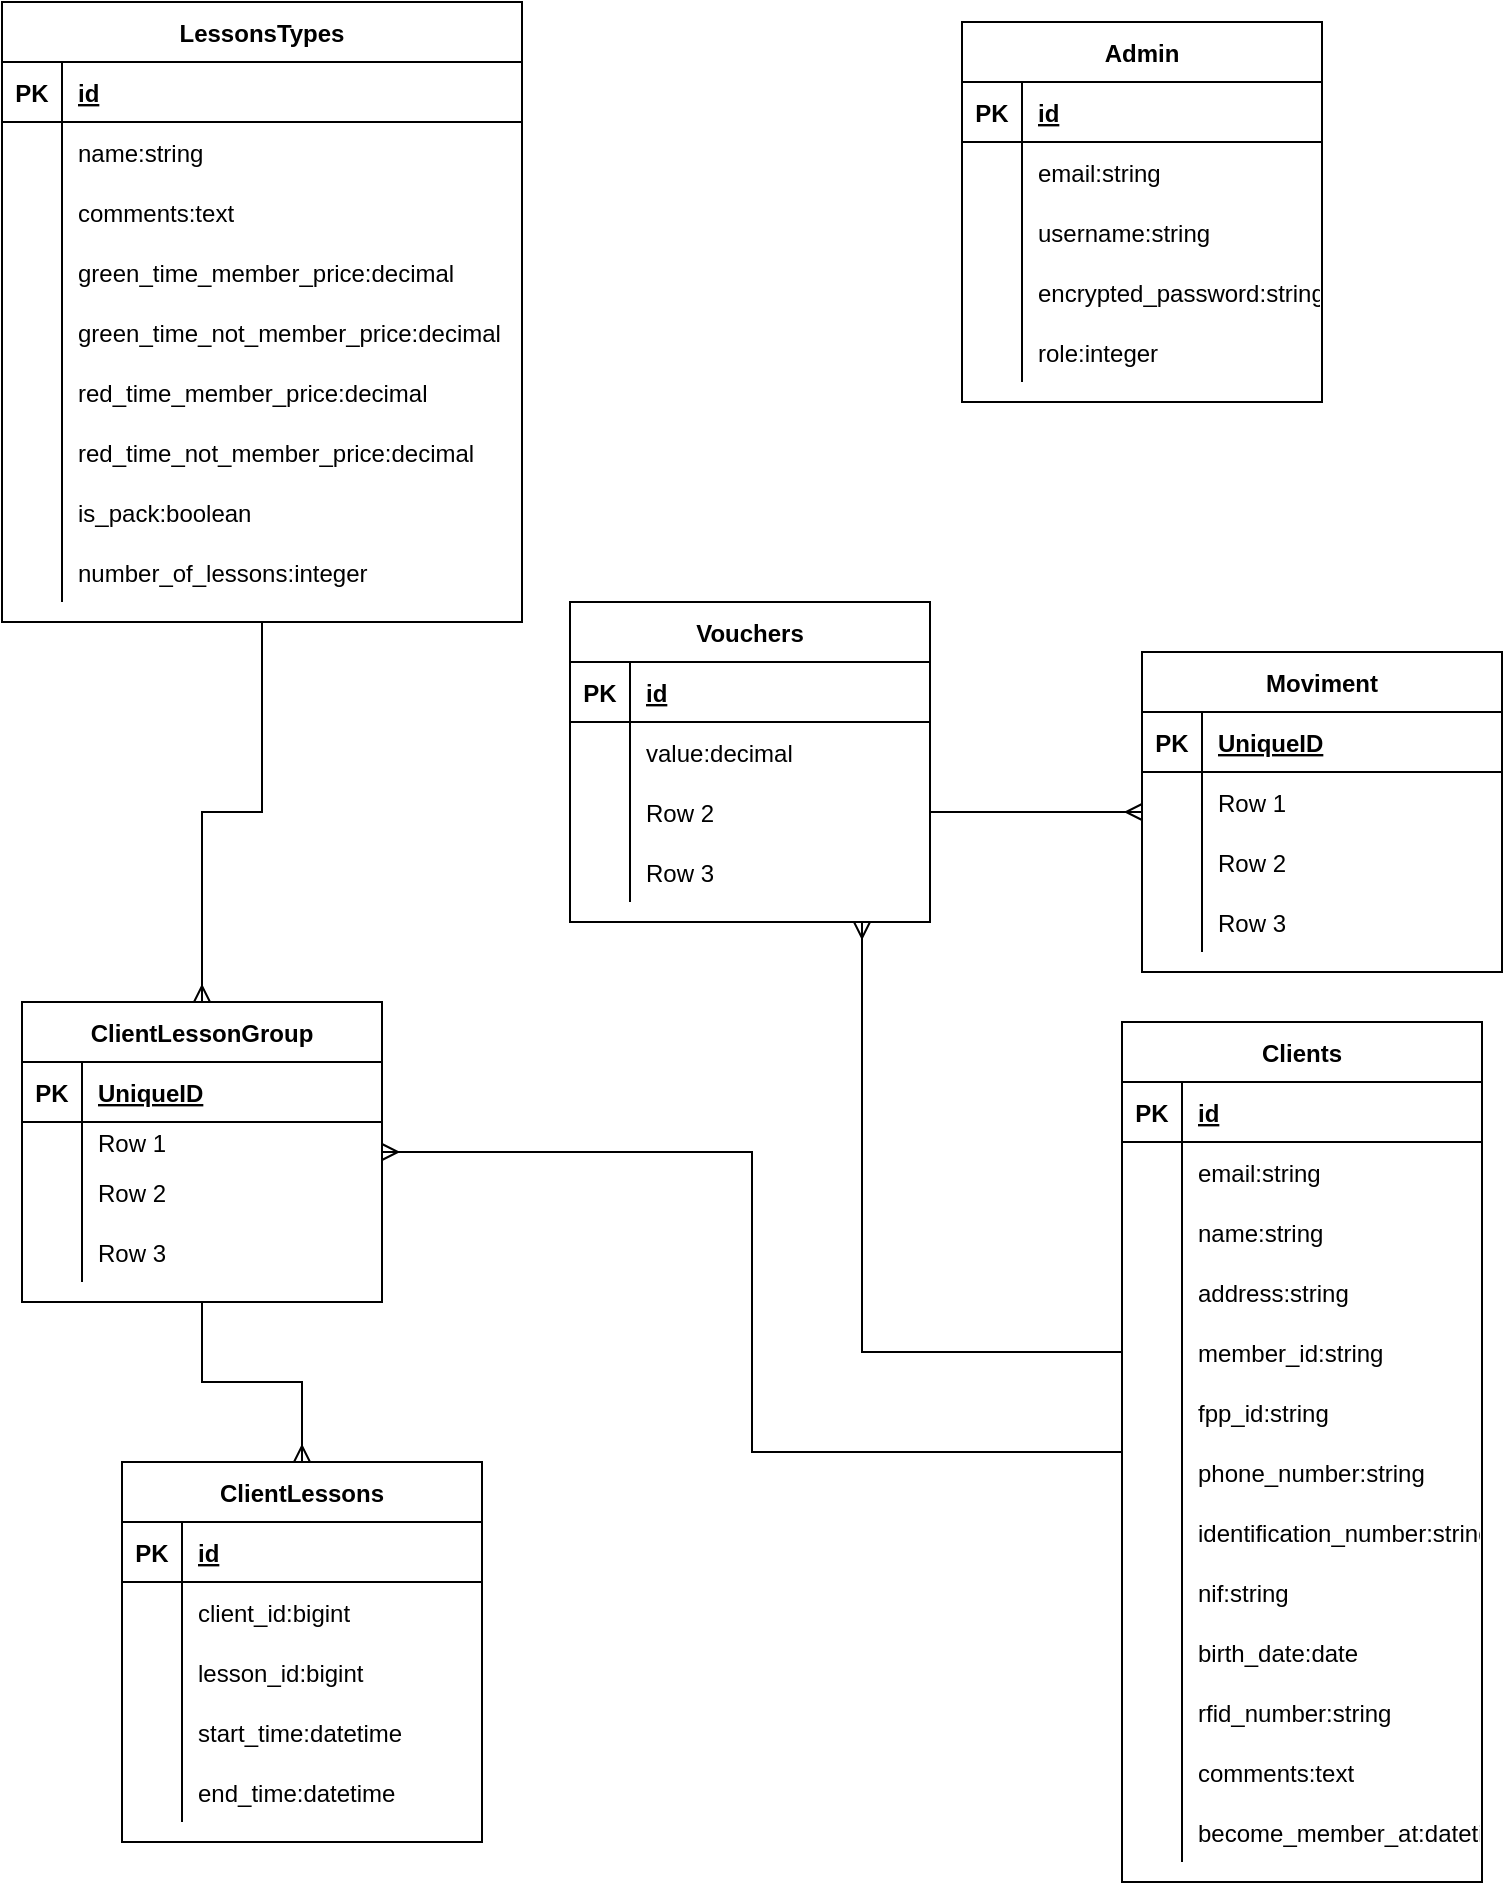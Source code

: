 <mxfile version="15.8.6" type="github">
  <diagram id="tMVE1pH_BYPoyIGhSvII" name="Page-1">
    <mxGraphModel dx="1422" dy="773" grid="1" gridSize="10" guides="1" tooltips="1" connect="1" arrows="1" fold="1" page="1" pageScale="1" pageWidth="827" pageHeight="1169" math="0" shadow="0">
      <root>
        <mxCell id="0" />
        <mxCell id="1" parent="0" />
        <mxCell id="yP_zJwfMRsV2h5T29e8o-1" value="Clients" style="shape=table;startSize=30;container=1;collapsible=1;childLayout=tableLayout;fixedRows=1;rowLines=0;fontStyle=1;align=center;resizeLast=1;" parent="1" vertex="1">
          <mxGeometry x="600" y="550" width="180" height="430" as="geometry" />
        </mxCell>
        <mxCell id="yP_zJwfMRsV2h5T29e8o-2" value="" style="shape=partialRectangle;collapsible=0;dropTarget=0;pointerEvents=0;fillColor=none;top=0;left=0;bottom=1;right=0;points=[[0,0.5],[1,0.5]];portConstraint=eastwest;" parent="yP_zJwfMRsV2h5T29e8o-1" vertex="1">
          <mxGeometry y="30" width="180" height="30" as="geometry" />
        </mxCell>
        <mxCell id="yP_zJwfMRsV2h5T29e8o-3" value="PK" style="shape=partialRectangle;connectable=0;fillColor=none;top=0;left=0;bottom=0;right=0;fontStyle=1;overflow=hidden;" parent="yP_zJwfMRsV2h5T29e8o-2" vertex="1">
          <mxGeometry width="30" height="30" as="geometry">
            <mxRectangle width="30" height="30" as="alternateBounds" />
          </mxGeometry>
        </mxCell>
        <mxCell id="yP_zJwfMRsV2h5T29e8o-4" value="id" style="shape=partialRectangle;connectable=0;fillColor=none;top=0;left=0;bottom=0;right=0;align=left;spacingLeft=6;fontStyle=5;overflow=hidden;" parent="yP_zJwfMRsV2h5T29e8o-2" vertex="1">
          <mxGeometry x="30" width="150" height="30" as="geometry">
            <mxRectangle width="150" height="30" as="alternateBounds" />
          </mxGeometry>
        </mxCell>
        <mxCell id="yP_zJwfMRsV2h5T29e8o-5" value="" style="shape=partialRectangle;collapsible=0;dropTarget=0;pointerEvents=0;fillColor=none;top=0;left=0;bottom=0;right=0;points=[[0,0.5],[1,0.5]];portConstraint=eastwest;" parent="yP_zJwfMRsV2h5T29e8o-1" vertex="1">
          <mxGeometry y="60" width="180" height="30" as="geometry" />
        </mxCell>
        <mxCell id="yP_zJwfMRsV2h5T29e8o-6" value="" style="shape=partialRectangle;connectable=0;fillColor=none;top=0;left=0;bottom=0;right=0;editable=1;overflow=hidden;" parent="yP_zJwfMRsV2h5T29e8o-5" vertex="1">
          <mxGeometry width="30" height="30" as="geometry">
            <mxRectangle width="30" height="30" as="alternateBounds" />
          </mxGeometry>
        </mxCell>
        <mxCell id="yP_zJwfMRsV2h5T29e8o-7" value="email:string" style="shape=partialRectangle;connectable=0;fillColor=none;top=0;left=0;bottom=0;right=0;align=left;spacingLeft=6;overflow=hidden;" parent="yP_zJwfMRsV2h5T29e8o-5" vertex="1">
          <mxGeometry x="30" width="150" height="30" as="geometry">
            <mxRectangle width="150" height="30" as="alternateBounds" />
          </mxGeometry>
        </mxCell>
        <mxCell id="yP_zJwfMRsV2h5T29e8o-8" value="" style="shape=partialRectangle;collapsible=0;dropTarget=0;pointerEvents=0;fillColor=none;top=0;left=0;bottom=0;right=0;points=[[0,0.5],[1,0.5]];portConstraint=eastwest;" parent="yP_zJwfMRsV2h5T29e8o-1" vertex="1">
          <mxGeometry y="90" width="180" height="30" as="geometry" />
        </mxCell>
        <mxCell id="yP_zJwfMRsV2h5T29e8o-9" value="" style="shape=partialRectangle;connectable=0;fillColor=none;top=0;left=0;bottom=0;right=0;editable=1;overflow=hidden;" parent="yP_zJwfMRsV2h5T29e8o-8" vertex="1">
          <mxGeometry width="30" height="30" as="geometry">
            <mxRectangle width="30" height="30" as="alternateBounds" />
          </mxGeometry>
        </mxCell>
        <mxCell id="yP_zJwfMRsV2h5T29e8o-10" value="name:string" style="shape=partialRectangle;connectable=0;fillColor=none;top=0;left=0;bottom=0;right=0;align=left;spacingLeft=6;overflow=hidden;" parent="yP_zJwfMRsV2h5T29e8o-8" vertex="1">
          <mxGeometry x="30" width="150" height="30" as="geometry">
            <mxRectangle width="150" height="30" as="alternateBounds" />
          </mxGeometry>
        </mxCell>
        <mxCell id="yP_zJwfMRsV2h5T29e8o-11" value="" style="shape=partialRectangle;collapsible=0;dropTarget=0;pointerEvents=0;fillColor=none;top=0;left=0;bottom=0;right=0;points=[[0,0.5],[1,0.5]];portConstraint=eastwest;" parent="yP_zJwfMRsV2h5T29e8o-1" vertex="1">
          <mxGeometry y="120" width="180" height="30" as="geometry" />
        </mxCell>
        <mxCell id="yP_zJwfMRsV2h5T29e8o-12" value="" style="shape=partialRectangle;connectable=0;fillColor=none;top=0;left=0;bottom=0;right=0;editable=1;overflow=hidden;" parent="yP_zJwfMRsV2h5T29e8o-11" vertex="1">
          <mxGeometry width="30" height="30" as="geometry">
            <mxRectangle width="30" height="30" as="alternateBounds" />
          </mxGeometry>
        </mxCell>
        <mxCell id="yP_zJwfMRsV2h5T29e8o-13" value="address:string" style="shape=partialRectangle;connectable=0;fillColor=none;top=0;left=0;bottom=0;right=0;align=left;spacingLeft=6;overflow=hidden;" parent="yP_zJwfMRsV2h5T29e8o-11" vertex="1">
          <mxGeometry x="30" width="150" height="30" as="geometry">
            <mxRectangle width="150" height="30" as="alternateBounds" />
          </mxGeometry>
        </mxCell>
        <mxCell id="yP_zJwfMRsV2h5T29e8o-14" style="shape=partialRectangle;collapsible=0;dropTarget=0;pointerEvents=0;fillColor=none;top=0;left=0;bottom=0;right=0;points=[[0,0.5],[1,0.5]];portConstraint=eastwest;" parent="yP_zJwfMRsV2h5T29e8o-1" vertex="1">
          <mxGeometry y="150" width="180" height="30" as="geometry" />
        </mxCell>
        <mxCell id="yP_zJwfMRsV2h5T29e8o-15" style="shape=partialRectangle;connectable=0;fillColor=none;top=0;left=0;bottom=0;right=0;editable=1;overflow=hidden;" parent="yP_zJwfMRsV2h5T29e8o-14" vertex="1">
          <mxGeometry width="30" height="30" as="geometry">
            <mxRectangle width="30" height="30" as="alternateBounds" />
          </mxGeometry>
        </mxCell>
        <mxCell id="yP_zJwfMRsV2h5T29e8o-16" value="member_id:string" style="shape=partialRectangle;connectable=0;fillColor=none;top=0;left=0;bottom=0;right=0;align=left;spacingLeft=6;overflow=hidden;" parent="yP_zJwfMRsV2h5T29e8o-14" vertex="1">
          <mxGeometry x="30" width="150" height="30" as="geometry">
            <mxRectangle width="150" height="30" as="alternateBounds" />
          </mxGeometry>
        </mxCell>
        <mxCell id="yP_zJwfMRsV2h5T29e8o-17" style="shape=partialRectangle;collapsible=0;dropTarget=0;pointerEvents=0;fillColor=none;top=0;left=0;bottom=0;right=0;points=[[0,0.5],[1,0.5]];portConstraint=eastwest;" parent="yP_zJwfMRsV2h5T29e8o-1" vertex="1">
          <mxGeometry y="180" width="180" height="30" as="geometry" />
        </mxCell>
        <mxCell id="yP_zJwfMRsV2h5T29e8o-18" style="shape=partialRectangle;connectable=0;fillColor=none;top=0;left=0;bottom=0;right=0;editable=1;overflow=hidden;" parent="yP_zJwfMRsV2h5T29e8o-17" vertex="1">
          <mxGeometry width="30" height="30" as="geometry">
            <mxRectangle width="30" height="30" as="alternateBounds" />
          </mxGeometry>
        </mxCell>
        <mxCell id="yP_zJwfMRsV2h5T29e8o-19" value="fpp_id:string" style="shape=partialRectangle;connectable=0;fillColor=none;top=0;left=0;bottom=0;right=0;align=left;spacingLeft=6;overflow=hidden;" parent="yP_zJwfMRsV2h5T29e8o-17" vertex="1">
          <mxGeometry x="30" width="150" height="30" as="geometry">
            <mxRectangle width="150" height="30" as="alternateBounds" />
          </mxGeometry>
        </mxCell>
        <mxCell id="yP_zJwfMRsV2h5T29e8o-20" style="shape=partialRectangle;collapsible=0;dropTarget=0;pointerEvents=0;fillColor=none;top=0;left=0;bottom=0;right=0;points=[[0,0.5],[1,0.5]];portConstraint=eastwest;" parent="yP_zJwfMRsV2h5T29e8o-1" vertex="1">
          <mxGeometry y="210" width="180" height="30" as="geometry" />
        </mxCell>
        <mxCell id="yP_zJwfMRsV2h5T29e8o-21" style="shape=partialRectangle;connectable=0;fillColor=none;top=0;left=0;bottom=0;right=0;editable=1;overflow=hidden;" parent="yP_zJwfMRsV2h5T29e8o-20" vertex="1">
          <mxGeometry width="30" height="30" as="geometry">
            <mxRectangle width="30" height="30" as="alternateBounds" />
          </mxGeometry>
        </mxCell>
        <mxCell id="yP_zJwfMRsV2h5T29e8o-22" value="phone_number:string" style="shape=partialRectangle;connectable=0;fillColor=none;top=0;left=0;bottom=0;right=0;align=left;spacingLeft=6;overflow=hidden;" parent="yP_zJwfMRsV2h5T29e8o-20" vertex="1">
          <mxGeometry x="30" width="150" height="30" as="geometry">
            <mxRectangle width="150" height="30" as="alternateBounds" />
          </mxGeometry>
        </mxCell>
        <mxCell id="yP_zJwfMRsV2h5T29e8o-23" style="shape=partialRectangle;collapsible=0;dropTarget=0;pointerEvents=0;fillColor=none;top=0;left=0;bottom=0;right=0;points=[[0,0.5],[1,0.5]];portConstraint=eastwest;" parent="yP_zJwfMRsV2h5T29e8o-1" vertex="1">
          <mxGeometry y="240" width="180" height="30" as="geometry" />
        </mxCell>
        <mxCell id="yP_zJwfMRsV2h5T29e8o-24" style="shape=partialRectangle;connectable=0;fillColor=none;top=0;left=0;bottom=0;right=0;editable=1;overflow=hidden;" parent="yP_zJwfMRsV2h5T29e8o-23" vertex="1">
          <mxGeometry width="30" height="30" as="geometry">
            <mxRectangle width="30" height="30" as="alternateBounds" />
          </mxGeometry>
        </mxCell>
        <mxCell id="yP_zJwfMRsV2h5T29e8o-25" value="identification_number:string" style="shape=partialRectangle;connectable=0;fillColor=none;top=0;left=0;bottom=0;right=0;align=left;spacingLeft=6;overflow=hidden;" parent="yP_zJwfMRsV2h5T29e8o-23" vertex="1">
          <mxGeometry x="30" width="150" height="30" as="geometry">
            <mxRectangle width="150" height="30" as="alternateBounds" />
          </mxGeometry>
        </mxCell>
        <mxCell id="yP_zJwfMRsV2h5T29e8o-26" style="shape=partialRectangle;collapsible=0;dropTarget=0;pointerEvents=0;fillColor=none;top=0;left=0;bottom=0;right=0;points=[[0,0.5],[1,0.5]];portConstraint=eastwest;" parent="yP_zJwfMRsV2h5T29e8o-1" vertex="1">
          <mxGeometry y="270" width="180" height="30" as="geometry" />
        </mxCell>
        <mxCell id="yP_zJwfMRsV2h5T29e8o-27" style="shape=partialRectangle;connectable=0;fillColor=none;top=0;left=0;bottom=0;right=0;editable=1;overflow=hidden;" parent="yP_zJwfMRsV2h5T29e8o-26" vertex="1">
          <mxGeometry width="30" height="30" as="geometry">
            <mxRectangle width="30" height="30" as="alternateBounds" />
          </mxGeometry>
        </mxCell>
        <mxCell id="yP_zJwfMRsV2h5T29e8o-28" value="nif:string" style="shape=partialRectangle;connectable=0;fillColor=none;top=0;left=0;bottom=0;right=0;align=left;spacingLeft=6;overflow=hidden;" parent="yP_zJwfMRsV2h5T29e8o-26" vertex="1">
          <mxGeometry x="30" width="150" height="30" as="geometry">
            <mxRectangle width="150" height="30" as="alternateBounds" />
          </mxGeometry>
        </mxCell>
        <mxCell id="yP_zJwfMRsV2h5T29e8o-29" style="shape=partialRectangle;collapsible=0;dropTarget=0;pointerEvents=0;fillColor=none;top=0;left=0;bottom=0;right=0;points=[[0,0.5],[1,0.5]];portConstraint=eastwest;" parent="yP_zJwfMRsV2h5T29e8o-1" vertex="1">
          <mxGeometry y="300" width="180" height="30" as="geometry" />
        </mxCell>
        <mxCell id="yP_zJwfMRsV2h5T29e8o-30" style="shape=partialRectangle;connectable=0;fillColor=none;top=0;left=0;bottom=0;right=0;editable=1;overflow=hidden;" parent="yP_zJwfMRsV2h5T29e8o-29" vertex="1">
          <mxGeometry width="30" height="30" as="geometry">
            <mxRectangle width="30" height="30" as="alternateBounds" />
          </mxGeometry>
        </mxCell>
        <mxCell id="yP_zJwfMRsV2h5T29e8o-31" value="birth_date:date" style="shape=partialRectangle;connectable=0;fillColor=none;top=0;left=0;bottom=0;right=0;align=left;spacingLeft=6;overflow=hidden;" parent="yP_zJwfMRsV2h5T29e8o-29" vertex="1">
          <mxGeometry x="30" width="150" height="30" as="geometry">
            <mxRectangle width="150" height="30" as="alternateBounds" />
          </mxGeometry>
        </mxCell>
        <mxCell id="yP_zJwfMRsV2h5T29e8o-32" style="shape=partialRectangle;collapsible=0;dropTarget=0;pointerEvents=0;fillColor=none;top=0;left=0;bottom=0;right=0;points=[[0,0.5],[1,0.5]];portConstraint=eastwest;" parent="yP_zJwfMRsV2h5T29e8o-1" vertex="1">
          <mxGeometry y="330" width="180" height="30" as="geometry" />
        </mxCell>
        <mxCell id="yP_zJwfMRsV2h5T29e8o-33" style="shape=partialRectangle;connectable=0;fillColor=none;top=0;left=0;bottom=0;right=0;editable=1;overflow=hidden;" parent="yP_zJwfMRsV2h5T29e8o-32" vertex="1">
          <mxGeometry width="30" height="30" as="geometry">
            <mxRectangle width="30" height="30" as="alternateBounds" />
          </mxGeometry>
        </mxCell>
        <mxCell id="yP_zJwfMRsV2h5T29e8o-34" value="rfid_number:string" style="shape=partialRectangle;connectable=0;fillColor=none;top=0;left=0;bottom=0;right=0;align=left;spacingLeft=6;overflow=hidden;" parent="yP_zJwfMRsV2h5T29e8o-32" vertex="1">
          <mxGeometry x="30" width="150" height="30" as="geometry">
            <mxRectangle width="150" height="30" as="alternateBounds" />
          </mxGeometry>
        </mxCell>
        <mxCell id="yP_zJwfMRsV2h5T29e8o-35" style="shape=partialRectangle;collapsible=0;dropTarget=0;pointerEvents=0;fillColor=none;top=0;left=0;bottom=0;right=0;points=[[0,0.5],[1,0.5]];portConstraint=eastwest;" parent="yP_zJwfMRsV2h5T29e8o-1" vertex="1">
          <mxGeometry y="360" width="180" height="30" as="geometry" />
        </mxCell>
        <mxCell id="yP_zJwfMRsV2h5T29e8o-36" style="shape=partialRectangle;connectable=0;fillColor=none;top=0;left=0;bottom=0;right=0;editable=1;overflow=hidden;" parent="yP_zJwfMRsV2h5T29e8o-35" vertex="1">
          <mxGeometry width="30" height="30" as="geometry">
            <mxRectangle width="30" height="30" as="alternateBounds" />
          </mxGeometry>
        </mxCell>
        <mxCell id="yP_zJwfMRsV2h5T29e8o-37" value="comments:text" style="shape=partialRectangle;connectable=0;fillColor=none;top=0;left=0;bottom=0;right=0;align=left;spacingLeft=6;overflow=hidden;" parent="yP_zJwfMRsV2h5T29e8o-35" vertex="1">
          <mxGeometry x="30" width="150" height="30" as="geometry">
            <mxRectangle width="150" height="30" as="alternateBounds" />
          </mxGeometry>
        </mxCell>
        <mxCell id="yP_zJwfMRsV2h5T29e8o-38" style="shape=partialRectangle;collapsible=0;dropTarget=0;pointerEvents=0;fillColor=none;top=0;left=0;bottom=0;right=0;points=[[0,0.5],[1,0.5]];portConstraint=eastwest;" parent="yP_zJwfMRsV2h5T29e8o-1" vertex="1">
          <mxGeometry y="390" width="180" height="30" as="geometry" />
        </mxCell>
        <mxCell id="yP_zJwfMRsV2h5T29e8o-39" style="shape=partialRectangle;connectable=0;fillColor=none;top=0;left=0;bottom=0;right=0;editable=1;overflow=hidden;" parent="yP_zJwfMRsV2h5T29e8o-38" vertex="1">
          <mxGeometry width="30" height="30" as="geometry">
            <mxRectangle width="30" height="30" as="alternateBounds" />
          </mxGeometry>
        </mxCell>
        <mxCell id="yP_zJwfMRsV2h5T29e8o-40" value="become_member_at:datetime" style="shape=partialRectangle;connectable=0;fillColor=none;top=0;left=0;bottom=0;right=0;align=left;spacingLeft=6;overflow=hidden;" parent="yP_zJwfMRsV2h5T29e8o-38" vertex="1">
          <mxGeometry x="30" width="150" height="30" as="geometry">
            <mxRectangle width="150" height="30" as="alternateBounds" />
          </mxGeometry>
        </mxCell>
        <mxCell id="yP_zJwfMRsV2h5T29e8o-41" value="Admin" style="shape=table;startSize=30;container=1;collapsible=1;childLayout=tableLayout;fixedRows=1;rowLines=0;fontStyle=1;align=center;resizeLast=1;" parent="1" vertex="1">
          <mxGeometry x="520" y="50" width="180" height="190" as="geometry" />
        </mxCell>
        <mxCell id="yP_zJwfMRsV2h5T29e8o-42" value="" style="shape=partialRectangle;collapsible=0;dropTarget=0;pointerEvents=0;fillColor=none;top=0;left=0;bottom=1;right=0;points=[[0,0.5],[1,0.5]];portConstraint=eastwest;" parent="yP_zJwfMRsV2h5T29e8o-41" vertex="1">
          <mxGeometry y="30" width="180" height="30" as="geometry" />
        </mxCell>
        <mxCell id="yP_zJwfMRsV2h5T29e8o-43" value="PK" style="shape=partialRectangle;connectable=0;fillColor=none;top=0;left=0;bottom=0;right=0;fontStyle=1;overflow=hidden;" parent="yP_zJwfMRsV2h5T29e8o-42" vertex="1">
          <mxGeometry width="30" height="30" as="geometry">
            <mxRectangle width="30" height="30" as="alternateBounds" />
          </mxGeometry>
        </mxCell>
        <mxCell id="yP_zJwfMRsV2h5T29e8o-44" value="id" style="shape=partialRectangle;connectable=0;fillColor=none;top=0;left=0;bottom=0;right=0;align=left;spacingLeft=6;fontStyle=5;overflow=hidden;" parent="yP_zJwfMRsV2h5T29e8o-42" vertex="1">
          <mxGeometry x="30" width="150" height="30" as="geometry">
            <mxRectangle width="150" height="30" as="alternateBounds" />
          </mxGeometry>
        </mxCell>
        <mxCell id="yP_zJwfMRsV2h5T29e8o-45" value="" style="shape=partialRectangle;collapsible=0;dropTarget=0;pointerEvents=0;fillColor=none;top=0;left=0;bottom=0;right=0;points=[[0,0.5],[1,0.5]];portConstraint=eastwest;" parent="yP_zJwfMRsV2h5T29e8o-41" vertex="1">
          <mxGeometry y="60" width="180" height="30" as="geometry" />
        </mxCell>
        <mxCell id="yP_zJwfMRsV2h5T29e8o-46" value="" style="shape=partialRectangle;connectable=0;fillColor=none;top=0;left=0;bottom=0;right=0;editable=1;overflow=hidden;" parent="yP_zJwfMRsV2h5T29e8o-45" vertex="1">
          <mxGeometry width="30" height="30" as="geometry">
            <mxRectangle width="30" height="30" as="alternateBounds" />
          </mxGeometry>
        </mxCell>
        <mxCell id="yP_zJwfMRsV2h5T29e8o-47" value="email:string" style="shape=partialRectangle;connectable=0;fillColor=none;top=0;left=0;bottom=0;right=0;align=left;spacingLeft=6;overflow=hidden;" parent="yP_zJwfMRsV2h5T29e8o-45" vertex="1">
          <mxGeometry x="30" width="150" height="30" as="geometry">
            <mxRectangle width="150" height="30" as="alternateBounds" />
          </mxGeometry>
        </mxCell>
        <mxCell id="yP_zJwfMRsV2h5T29e8o-48" value="" style="shape=partialRectangle;collapsible=0;dropTarget=0;pointerEvents=0;fillColor=none;top=0;left=0;bottom=0;right=0;points=[[0,0.5],[1,0.5]];portConstraint=eastwest;" parent="yP_zJwfMRsV2h5T29e8o-41" vertex="1">
          <mxGeometry y="90" width="180" height="30" as="geometry" />
        </mxCell>
        <mxCell id="yP_zJwfMRsV2h5T29e8o-49" value="" style="shape=partialRectangle;connectable=0;fillColor=none;top=0;left=0;bottom=0;right=0;editable=1;overflow=hidden;" parent="yP_zJwfMRsV2h5T29e8o-48" vertex="1">
          <mxGeometry width="30" height="30" as="geometry">
            <mxRectangle width="30" height="30" as="alternateBounds" />
          </mxGeometry>
        </mxCell>
        <mxCell id="yP_zJwfMRsV2h5T29e8o-50" value="username:string" style="shape=partialRectangle;connectable=0;fillColor=none;top=0;left=0;bottom=0;right=0;align=left;spacingLeft=6;overflow=hidden;" parent="yP_zJwfMRsV2h5T29e8o-48" vertex="1">
          <mxGeometry x="30" width="150" height="30" as="geometry">
            <mxRectangle width="150" height="30" as="alternateBounds" />
          </mxGeometry>
        </mxCell>
        <mxCell id="yP_zJwfMRsV2h5T29e8o-51" value="" style="shape=partialRectangle;collapsible=0;dropTarget=0;pointerEvents=0;fillColor=none;top=0;left=0;bottom=0;right=0;points=[[0,0.5],[1,0.5]];portConstraint=eastwest;" parent="yP_zJwfMRsV2h5T29e8o-41" vertex="1">
          <mxGeometry y="120" width="180" height="30" as="geometry" />
        </mxCell>
        <mxCell id="yP_zJwfMRsV2h5T29e8o-52" value="" style="shape=partialRectangle;connectable=0;fillColor=none;top=0;left=0;bottom=0;right=0;editable=1;overflow=hidden;" parent="yP_zJwfMRsV2h5T29e8o-51" vertex="1">
          <mxGeometry width="30" height="30" as="geometry">
            <mxRectangle width="30" height="30" as="alternateBounds" />
          </mxGeometry>
        </mxCell>
        <mxCell id="yP_zJwfMRsV2h5T29e8o-53" value="encrypted_password:string" style="shape=partialRectangle;connectable=0;fillColor=none;top=0;left=0;bottom=0;right=0;align=left;spacingLeft=6;overflow=hidden;" parent="yP_zJwfMRsV2h5T29e8o-51" vertex="1">
          <mxGeometry x="30" width="150" height="30" as="geometry">
            <mxRectangle width="150" height="30" as="alternateBounds" />
          </mxGeometry>
        </mxCell>
        <mxCell id="yP_zJwfMRsV2h5T29e8o-54" style="shape=partialRectangle;collapsible=0;dropTarget=0;pointerEvents=0;fillColor=none;top=0;left=0;bottom=0;right=0;points=[[0,0.5],[1,0.5]];portConstraint=eastwest;" parent="yP_zJwfMRsV2h5T29e8o-41" vertex="1">
          <mxGeometry y="150" width="180" height="30" as="geometry" />
        </mxCell>
        <mxCell id="yP_zJwfMRsV2h5T29e8o-55" style="shape=partialRectangle;connectable=0;fillColor=none;top=0;left=0;bottom=0;right=0;editable=1;overflow=hidden;" parent="yP_zJwfMRsV2h5T29e8o-54" vertex="1">
          <mxGeometry width="30" height="30" as="geometry">
            <mxRectangle width="30" height="30" as="alternateBounds" />
          </mxGeometry>
        </mxCell>
        <mxCell id="yP_zJwfMRsV2h5T29e8o-56" value="role:integer" style="shape=partialRectangle;connectable=0;fillColor=none;top=0;left=0;bottom=0;right=0;align=left;spacingLeft=6;overflow=hidden;" parent="yP_zJwfMRsV2h5T29e8o-54" vertex="1">
          <mxGeometry x="30" width="150" height="30" as="geometry">
            <mxRectangle width="150" height="30" as="alternateBounds" />
          </mxGeometry>
        </mxCell>
        <mxCell id="yP_zJwfMRsV2h5T29e8o-57" value="LessonsTypes" style="shape=table;startSize=30;container=1;collapsible=1;childLayout=tableLayout;fixedRows=1;rowLines=0;fontStyle=1;align=center;resizeLast=1;" parent="1" vertex="1">
          <mxGeometry x="40" y="40" width="260" height="310" as="geometry" />
        </mxCell>
        <mxCell id="yP_zJwfMRsV2h5T29e8o-58" value="" style="shape=partialRectangle;collapsible=0;dropTarget=0;pointerEvents=0;fillColor=none;top=0;left=0;bottom=1;right=0;points=[[0,0.5],[1,0.5]];portConstraint=eastwest;" parent="yP_zJwfMRsV2h5T29e8o-57" vertex="1">
          <mxGeometry y="30" width="260" height="30" as="geometry" />
        </mxCell>
        <mxCell id="yP_zJwfMRsV2h5T29e8o-59" value="PK" style="shape=partialRectangle;connectable=0;fillColor=none;top=0;left=0;bottom=0;right=0;fontStyle=1;overflow=hidden;" parent="yP_zJwfMRsV2h5T29e8o-58" vertex="1">
          <mxGeometry width="30" height="30" as="geometry">
            <mxRectangle width="30" height="30" as="alternateBounds" />
          </mxGeometry>
        </mxCell>
        <mxCell id="yP_zJwfMRsV2h5T29e8o-60" value="id" style="shape=partialRectangle;connectable=0;fillColor=none;top=0;left=0;bottom=0;right=0;align=left;spacingLeft=6;fontStyle=5;overflow=hidden;" parent="yP_zJwfMRsV2h5T29e8o-58" vertex="1">
          <mxGeometry x="30" width="230" height="30" as="geometry">
            <mxRectangle width="230" height="30" as="alternateBounds" />
          </mxGeometry>
        </mxCell>
        <mxCell id="yP_zJwfMRsV2h5T29e8o-61" value="" style="shape=partialRectangle;collapsible=0;dropTarget=0;pointerEvents=0;fillColor=none;top=0;left=0;bottom=0;right=0;points=[[0,0.5],[1,0.5]];portConstraint=eastwest;" parent="yP_zJwfMRsV2h5T29e8o-57" vertex="1">
          <mxGeometry y="60" width="260" height="30" as="geometry" />
        </mxCell>
        <mxCell id="yP_zJwfMRsV2h5T29e8o-62" value="" style="shape=partialRectangle;connectable=0;fillColor=none;top=0;left=0;bottom=0;right=0;editable=1;overflow=hidden;" parent="yP_zJwfMRsV2h5T29e8o-61" vertex="1">
          <mxGeometry width="30" height="30" as="geometry">
            <mxRectangle width="30" height="30" as="alternateBounds" />
          </mxGeometry>
        </mxCell>
        <mxCell id="yP_zJwfMRsV2h5T29e8o-63" value="name:string" style="shape=partialRectangle;connectable=0;fillColor=none;top=0;left=0;bottom=0;right=0;align=left;spacingLeft=6;overflow=hidden;" parent="yP_zJwfMRsV2h5T29e8o-61" vertex="1">
          <mxGeometry x="30" width="230" height="30" as="geometry">
            <mxRectangle width="230" height="30" as="alternateBounds" />
          </mxGeometry>
        </mxCell>
        <mxCell id="yP_zJwfMRsV2h5T29e8o-64" value="" style="shape=partialRectangle;collapsible=0;dropTarget=0;pointerEvents=0;fillColor=none;top=0;left=0;bottom=0;right=0;points=[[0,0.5],[1,0.5]];portConstraint=eastwest;" parent="yP_zJwfMRsV2h5T29e8o-57" vertex="1">
          <mxGeometry y="90" width="260" height="30" as="geometry" />
        </mxCell>
        <mxCell id="yP_zJwfMRsV2h5T29e8o-65" value="" style="shape=partialRectangle;connectable=0;fillColor=none;top=0;left=0;bottom=0;right=0;editable=1;overflow=hidden;" parent="yP_zJwfMRsV2h5T29e8o-64" vertex="1">
          <mxGeometry width="30" height="30" as="geometry">
            <mxRectangle width="30" height="30" as="alternateBounds" />
          </mxGeometry>
        </mxCell>
        <mxCell id="yP_zJwfMRsV2h5T29e8o-66" value="comments:text" style="shape=partialRectangle;connectable=0;fillColor=none;top=0;left=0;bottom=0;right=0;align=left;spacingLeft=6;overflow=hidden;" parent="yP_zJwfMRsV2h5T29e8o-64" vertex="1">
          <mxGeometry x="30" width="230" height="30" as="geometry">
            <mxRectangle width="230" height="30" as="alternateBounds" />
          </mxGeometry>
        </mxCell>
        <mxCell id="yP_zJwfMRsV2h5T29e8o-67" value="" style="shape=partialRectangle;collapsible=0;dropTarget=0;pointerEvents=0;fillColor=none;top=0;left=0;bottom=0;right=0;points=[[0,0.5],[1,0.5]];portConstraint=eastwest;" parent="yP_zJwfMRsV2h5T29e8o-57" vertex="1">
          <mxGeometry y="120" width="260" height="30" as="geometry" />
        </mxCell>
        <mxCell id="yP_zJwfMRsV2h5T29e8o-68" value="" style="shape=partialRectangle;connectable=0;fillColor=none;top=0;left=0;bottom=0;right=0;editable=1;overflow=hidden;" parent="yP_zJwfMRsV2h5T29e8o-67" vertex="1">
          <mxGeometry width="30" height="30" as="geometry">
            <mxRectangle width="30" height="30" as="alternateBounds" />
          </mxGeometry>
        </mxCell>
        <mxCell id="yP_zJwfMRsV2h5T29e8o-69" value="green_time_member_price:decimal" style="shape=partialRectangle;connectable=0;fillColor=none;top=0;left=0;bottom=0;right=0;align=left;spacingLeft=6;overflow=hidden;" parent="yP_zJwfMRsV2h5T29e8o-67" vertex="1">
          <mxGeometry x="30" width="230" height="30" as="geometry">
            <mxRectangle width="230" height="30" as="alternateBounds" />
          </mxGeometry>
        </mxCell>
        <mxCell id="yP_zJwfMRsV2h5T29e8o-70" style="shape=partialRectangle;collapsible=0;dropTarget=0;pointerEvents=0;fillColor=none;top=0;left=0;bottom=0;right=0;points=[[0,0.5],[1,0.5]];portConstraint=eastwest;" parent="yP_zJwfMRsV2h5T29e8o-57" vertex="1">
          <mxGeometry y="150" width="260" height="30" as="geometry" />
        </mxCell>
        <mxCell id="yP_zJwfMRsV2h5T29e8o-71" style="shape=partialRectangle;connectable=0;fillColor=none;top=0;left=0;bottom=0;right=0;editable=1;overflow=hidden;" parent="yP_zJwfMRsV2h5T29e8o-70" vertex="1">
          <mxGeometry width="30" height="30" as="geometry">
            <mxRectangle width="30" height="30" as="alternateBounds" />
          </mxGeometry>
        </mxCell>
        <mxCell id="yP_zJwfMRsV2h5T29e8o-72" value="green_time_not_member_price:decimal" style="shape=partialRectangle;connectable=0;fillColor=none;top=0;left=0;bottom=0;right=0;align=left;spacingLeft=6;overflow=hidden;" parent="yP_zJwfMRsV2h5T29e8o-70" vertex="1">
          <mxGeometry x="30" width="230" height="30" as="geometry">
            <mxRectangle width="230" height="30" as="alternateBounds" />
          </mxGeometry>
        </mxCell>
        <mxCell id="yP_zJwfMRsV2h5T29e8o-73" style="shape=partialRectangle;collapsible=0;dropTarget=0;pointerEvents=0;fillColor=none;top=0;left=0;bottom=0;right=0;points=[[0,0.5],[1,0.5]];portConstraint=eastwest;" parent="yP_zJwfMRsV2h5T29e8o-57" vertex="1">
          <mxGeometry y="180" width="260" height="30" as="geometry" />
        </mxCell>
        <mxCell id="yP_zJwfMRsV2h5T29e8o-74" style="shape=partialRectangle;connectable=0;fillColor=none;top=0;left=0;bottom=0;right=0;editable=1;overflow=hidden;" parent="yP_zJwfMRsV2h5T29e8o-73" vertex="1">
          <mxGeometry width="30" height="30" as="geometry">
            <mxRectangle width="30" height="30" as="alternateBounds" />
          </mxGeometry>
        </mxCell>
        <mxCell id="yP_zJwfMRsV2h5T29e8o-75" value="red_time_member_price:decimal" style="shape=partialRectangle;connectable=0;fillColor=none;top=0;left=0;bottom=0;right=0;align=left;spacingLeft=6;overflow=hidden;" parent="yP_zJwfMRsV2h5T29e8o-73" vertex="1">
          <mxGeometry x="30" width="230" height="30" as="geometry">
            <mxRectangle width="230" height="30" as="alternateBounds" />
          </mxGeometry>
        </mxCell>
        <mxCell id="yP_zJwfMRsV2h5T29e8o-76" style="shape=partialRectangle;collapsible=0;dropTarget=0;pointerEvents=0;fillColor=none;top=0;left=0;bottom=0;right=0;points=[[0,0.5],[1,0.5]];portConstraint=eastwest;" parent="yP_zJwfMRsV2h5T29e8o-57" vertex="1">
          <mxGeometry y="210" width="260" height="30" as="geometry" />
        </mxCell>
        <mxCell id="yP_zJwfMRsV2h5T29e8o-77" style="shape=partialRectangle;connectable=0;fillColor=none;top=0;left=0;bottom=0;right=0;editable=1;overflow=hidden;" parent="yP_zJwfMRsV2h5T29e8o-76" vertex="1">
          <mxGeometry width="30" height="30" as="geometry">
            <mxRectangle width="30" height="30" as="alternateBounds" />
          </mxGeometry>
        </mxCell>
        <mxCell id="yP_zJwfMRsV2h5T29e8o-78" value="red_time_not_member_price:decimal" style="shape=partialRectangle;connectable=0;fillColor=none;top=0;left=0;bottom=0;right=0;align=left;spacingLeft=6;overflow=hidden;" parent="yP_zJwfMRsV2h5T29e8o-76" vertex="1">
          <mxGeometry x="30" width="230" height="30" as="geometry">
            <mxRectangle width="230" height="30" as="alternateBounds" />
          </mxGeometry>
        </mxCell>
        <mxCell id="yP_zJwfMRsV2h5T29e8o-79" style="shape=partialRectangle;collapsible=0;dropTarget=0;pointerEvents=0;fillColor=none;top=0;left=0;bottom=0;right=0;points=[[0,0.5],[1,0.5]];portConstraint=eastwest;" parent="yP_zJwfMRsV2h5T29e8o-57" vertex="1">
          <mxGeometry y="240" width="260" height="30" as="geometry" />
        </mxCell>
        <mxCell id="yP_zJwfMRsV2h5T29e8o-80" style="shape=partialRectangle;connectable=0;fillColor=none;top=0;left=0;bottom=0;right=0;editable=1;overflow=hidden;" parent="yP_zJwfMRsV2h5T29e8o-79" vertex="1">
          <mxGeometry width="30" height="30" as="geometry">
            <mxRectangle width="30" height="30" as="alternateBounds" />
          </mxGeometry>
        </mxCell>
        <mxCell id="yP_zJwfMRsV2h5T29e8o-81" value="is_pack:boolean" style="shape=partialRectangle;connectable=0;fillColor=none;top=0;left=0;bottom=0;right=0;align=left;spacingLeft=6;overflow=hidden;" parent="yP_zJwfMRsV2h5T29e8o-79" vertex="1">
          <mxGeometry x="30" width="230" height="30" as="geometry">
            <mxRectangle width="230" height="30" as="alternateBounds" />
          </mxGeometry>
        </mxCell>
        <mxCell id="yP_zJwfMRsV2h5T29e8o-82" style="shape=partialRectangle;collapsible=0;dropTarget=0;pointerEvents=0;fillColor=none;top=0;left=0;bottom=0;right=0;points=[[0,0.5],[1,0.5]];portConstraint=eastwest;" parent="yP_zJwfMRsV2h5T29e8o-57" vertex="1">
          <mxGeometry y="270" width="260" height="30" as="geometry" />
        </mxCell>
        <mxCell id="yP_zJwfMRsV2h5T29e8o-83" style="shape=partialRectangle;connectable=0;fillColor=none;top=0;left=0;bottom=0;right=0;editable=1;overflow=hidden;" parent="yP_zJwfMRsV2h5T29e8o-82" vertex="1">
          <mxGeometry width="30" height="30" as="geometry">
            <mxRectangle width="30" height="30" as="alternateBounds" />
          </mxGeometry>
        </mxCell>
        <mxCell id="yP_zJwfMRsV2h5T29e8o-84" value="number_of_lessons:integer" style="shape=partialRectangle;connectable=0;fillColor=none;top=0;left=0;bottom=0;right=0;align=left;spacingLeft=6;overflow=hidden;" parent="yP_zJwfMRsV2h5T29e8o-82" vertex="1">
          <mxGeometry x="30" width="230" height="30" as="geometry">
            <mxRectangle width="230" height="30" as="alternateBounds" />
          </mxGeometry>
        </mxCell>
        <mxCell id="yP_zJwfMRsV2h5T29e8o-86" style="edgeStyle=orthogonalEdgeStyle;rounded=0;orthogonalLoop=1;jettySize=auto;html=1;startArrow=ERmany;startFill=0;endArrow=none;endFill=0;" parent="1" source="LmC_SzMwbVFDc3Bn4liS-1" target="yP_zJwfMRsV2h5T29e8o-1" edge="1">
          <mxGeometry relative="1" as="geometry" />
        </mxCell>
        <mxCell id="LmC_SzMwbVFDc3Bn4liS-15" style="edgeStyle=orthogonalEdgeStyle;rounded=0;orthogonalLoop=1;jettySize=auto;html=1;startArrow=ERmany;startFill=0;endArrow=none;endFill=0;" edge="1" parent="1" source="yP_zJwfMRsV2h5T29e8o-87" target="LmC_SzMwbVFDc3Bn4liS-1">
          <mxGeometry relative="1" as="geometry" />
        </mxCell>
        <mxCell id="yP_zJwfMRsV2h5T29e8o-87" value="ClientLessons" style="shape=table;startSize=30;container=1;collapsible=1;childLayout=tableLayout;fixedRows=1;rowLines=0;fontStyle=1;align=center;resizeLast=1;" parent="1" vertex="1">
          <mxGeometry x="100" y="770" width="180" height="190" as="geometry" />
        </mxCell>
        <mxCell id="yP_zJwfMRsV2h5T29e8o-88" value="" style="shape=partialRectangle;collapsible=0;dropTarget=0;pointerEvents=0;fillColor=none;top=0;left=0;bottom=1;right=0;points=[[0,0.5],[1,0.5]];portConstraint=eastwest;" parent="yP_zJwfMRsV2h5T29e8o-87" vertex="1">
          <mxGeometry y="30" width="180" height="30" as="geometry" />
        </mxCell>
        <mxCell id="yP_zJwfMRsV2h5T29e8o-89" value="PK" style="shape=partialRectangle;connectable=0;fillColor=none;top=0;left=0;bottom=0;right=0;fontStyle=1;overflow=hidden;" parent="yP_zJwfMRsV2h5T29e8o-88" vertex="1">
          <mxGeometry width="30" height="30" as="geometry">
            <mxRectangle width="30" height="30" as="alternateBounds" />
          </mxGeometry>
        </mxCell>
        <mxCell id="yP_zJwfMRsV2h5T29e8o-90" value="id" style="shape=partialRectangle;connectable=0;fillColor=none;top=0;left=0;bottom=0;right=0;align=left;spacingLeft=6;fontStyle=5;overflow=hidden;" parent="yP_zJwfMRsV2h5T29e8o-88" vertex="1">
          <mxGeometry x="30" width="150" height="30" as="geometry">
            <mxRectangle width="150" height="30" as="alternateBounds" />
          </mxGeometry>
        </mxCell>
        <mxCell id="yP_zJwfMRsV2h5T29e8o-91" value="" style="shape=partialRectangle;collapsible=0;dropTarget=0;pointerEvents=0;fillColor=none;top=0;left=0;bottom=0;right=0;points=[[0,0.5],[1,0.5]];portConstraint=eastwest;" parent="yP_zJwfMRsV2h5T29e8o-87" vertex="1">
          <mxGeometry y="60" width="180" height="30" as="geometry" />
        </mxCell>
        <mxCell id="yP_zJwfMRsV2h5T29e8o-92" value="" style="shape=partialRectangle;connectable=0;fillColor=none;top=0;left=0;bottom=0;right=0;editable=1;overflow=hidden;" parent="yP_zJwfMRsV2h5T29e8o-91" vertex="1">
          <mxGeometry width="30" height="30" as="geometry">
            <mxRectangle width="30" height="30" as="alternateBounds" />
          </mxGeometry>
        </mxCell>
        <mxCell id="yP_zJwfMRsV2h5T29e8o-93" value="client_id:bigint" style="shape=partialRectangle;connectable=0;fillColor=none;top=0;left=0;bottom=0;right=0;align=left;spacingLeft=6;overflow=hidden;" parent="yP_zJwfMRsV2h5T29e8o-91" vertex="1">
          <mxGeometry x="30" width="150" height="30" as="geometry">
            <mxRectangle width="150" height="30" as="alternateBounds" />
          </mxGeometry>
        </mxCell>
        <mxCell id="yP_zJwfMRsV2h5T29e8o-94" value="" style="shape=partialRectangle;collapsible=0;dropTarget=0;pointerEvents=0;fillColor=none;top=0;left=0;bottom=0;right=0;points=[[0,0.5],[1,0.5]];portConstraint=eastwest;" parent="yP_zJwfMRsV2h5T29e8o-87" vertex="1">
          <mxGeometry y="90" width="180" height="30" as="geometry" />
        </mxCell>
        <mxCell id="yP_zJwfMRsV2h5T29e8o-95" value="" style="shape=partialRectangle;connectable=0;fillColor=none;top=0;left=0;bottom=0;right=0;editable=1;overflow=hidden;" parent="yP_zJwfMRsV2h5T29e8o-94" vertex="1">
          <mxGeometry width="30" height="30" as="geometry">
            <mxRectangle width="30" height="30" as="alternateBounds" />
          </mxGeometry>
        </mxCell>
        <mxCell id="yP_zJwfMRsV2h5T29e8o-96" value="lesson_id:bigint" style="shape=partialRectangle;connectable=0;fillColor=none;top=0;left=0;bottom=0;right=0;align=left;spacingLeft=6;overflow=hidden;" parent="yP_zJwfMRsV2h5T29e8o-94" vertex="1">
          <mxGeometry x="30" width="150" height="30" as="geometry">
            <mxRectangle width="150" height="30" as="alternateBounds" />
          </mxGeometry>
        </mxCell>
        <mxCell id="yP_zJwfMRsV2h5T29e8o-97" value="" style="shape=partialRectangle;collapsible=0;dropTarget=0;pointerEvents=0;fillColor=none;top=0;left=0;bottom=0;right=0;points=[[0,0.5],[1,0.5]];portConstraint=eastwest;" parent="yP_zJwfMRsV2h5T29e8o-87" vertex="1">
          <mxGeometry y="120" width="180" height="30" as="geometry" />
        </mxCell>
        <mxCell id="yP_zJwfMRsV2h5T29e8o-98" value="" style="shape=partialRectangle;connectable=0;fillColor=none;top=0;left=0;bottom=0;right=0;editable=1;overflow=hidden;" parent="yP_zJwfMRsV2h5T29e8o-97" vertex="1">
          <mxGeometry width="30" height="30" as="geometry">
            <mxRectangle width="30" height="30" as="alternateBounds" />
          </mxGeometry>
        </mxCell>
        <mxCell id="yP_zJwfMRsV2h5T29e8o-99" value="start_time:datetime" style="shape=partialRectangle;connectable=0;fillColor=none;top=0;left=0;bottom=0;right=0;align=left;spacingLeft=6;overflow=hidden;" parent="yP_zJwfMRsV2h5T29e8o-97" vertex="1">
          <mxGeometry x="30" width="150" height="30" as="geometry">
            <mxRectangle width="150" height="30" as="alternateBounds" />
          </mxGeometry>
        </mxCell>
        <mxCell id="yP_zJwfMRsV2h5T29e8o-100" style="shape=partialRectangle;collapsible=0;dropTarget=0;pointerEvents=0;fillColor=none;top=0;left=0;bottom=0;right=0;points=[[0,0.5],[1,0.5]];portConstraint=eastwest;" parent="yP_zJwfMRsV2h5T29e8o-87" vertex="1">
          <mxGeometry y="150" width="180" height="30" as="geometry" />
        </mxCell>
        <mxCell id="yP_zJwfMRsV2h5T29e8o-101" style="shape=partialRectangle;connectable=0;fillColor=none;top=0;left=0;bottom=0;right=0;editable=1;overflow=hidden;" parent="yP_zJwfMRsV2h5T29e8o-100" vertex="1">
          <mxGeometry width="30" height="30" as="geometry">
            <mxRectangle width="30" height="30" as="alternateBounds" />
          </mxGeometry>
        </mxCell>
        <mxCell id="yP_zJwfMRsV2h5T29e8o-102" value="end_time:datetime" style="shape=partialRectangle;connectable=0;fillColor=none;top=0;left=0;bottom=0;right=0;align=left;spacingLeft=6;overflow=hidden;" parent="yP_zJwfMRsV2h5T29e8o-100" vertex="1">
          <mxGeometry x="30" width="150" height="30" as="geometry">
            <mxRectangle width="150" height="30" as="alternateBounds" />
          </mxGeometry>
        </mxCell>
        <mxCell id="yP_zJwfMRsV2h5T29e8o-105" value="Vouchers" style="shape=table;startSize=30;container=1;collapsible=1;childLayout=tableLayout;fixedRows=1;rowLines=0;fontStyle=1;align=center;resizeLast=1;" parent="1" vertex="1">
          <mxGeometry x="324" y="340" width="180" height="160" as="geometry" />
        </mxCell>
        <mxCell id="yP_zJwfMRsV2h5T29e8o-106" value="" style="shape=partialRectangle;collapsible=0;dropTarget=0;pointerEvents=0;fillColor=none;top=0;left=0;bottom=1;right=0;points=[[0,0.5],[1,0.5]];portConstraint=eastwest;" parent="yP_zJwfMRsV2h5T29e8o-105" vertex="1">
          <mxGeometry y="30" width="180" height="30" as="geometry" />
        </mxCell>
        <mxCell id="yP_zJwfMRsV2h5T29e8o-107" value="PK" style="shape=partialRectangle;connectable=0;fillColor=none;top=0;left=0;bottom=0;right=0;fontStyle=1;overflow=hidden;" parent="yP_zJwfMRsV2h5T29e8o-106" vertex="1">
          <mxGeometry width="30" height="30" as="geometry">
            <mxRectangle width="30" height="30" as="alternateBounds" />
          </mxGeometry>
        </mxCell>
        <mxCell id="yP_zJwfMRsV2h5T29e8o-108" value="id" style="shape=partialRectangle;connectable=0;fillColor=none;top=0;left=0;bottom=0;right=0;align=left;spacingLeft=6;fontStyle=5;overflow=hidden;" parent="yP_zJwfMRsV2h5T29e8o-106" vertex="1">
          <mxGeometry x="30" width="150" height="30" as="geometry">
            <mxRectangle width="150" height="30" as="alternateBounds" />
          </mxGeometry>
        </mxCell>
        <mxCell id="yP_zJwfMRsV2h5T29e8o-109" value="" style="shape=partialRectangle;collapsible=0;dropTarget=0;pointerEvents=0;fillColor=none;top=0;left=0;bottom=0;right=0;points=[[0,0.5],[1,0.5]];portConstraint=eastwest;" parent="yP_zJwfMRsV2h5T29e8o-105" vertex="1">
          <mxGeometry y="60" width="180" height="30" as="geometry" />
        </mxCell>
        <mxCell id="yP_zJwfMRsV2h5T29e8o-110" value="" style="shape=partialRectangle;connectable=0;fillColor=none;top=0;left=0;bottom=0;right=0;editable=1;overflow=hidden;" parent="yP_zJwfMRsV2h5T29e8o-109" vertex="1">
          <mxGeometry width="30" height="30" as="geometry">
            <mxRectangle width="30" height="30" as="alternateBounds" />
          </mxGeometry>
        </mxCell>
        <mxCell id="yP_zJwfMRsV2h5T29e8o-111" value="value:decimal" style="shape=partialRectangle;connectable=0;fillColor=none;top=0;left=0;bottom=0;right=0;align=left;spacingLeft=6;overflow=hidden;" parent="yP_zJwfMRsV2h5T29e8o-109" vertex="1">
          <mxGeometry x="30" width="150" height="30" as="geometry">
            <mxRectangle width="150" height="30" as="alternateBounds" />
          </mxGeometry>
        </mxCell>
        <mxCell id="yP_zJwfMRsV2h5T29e8o-112" value="" style="shape=partialRectangle;collapsible=0;dropTarget=0;pointerEvents=0;fillColor=none;top=0;left=0;bottom=0;right=0;points=[[0,0.5],[1,0.5]];portConstraint=eastwest;" parent="yP_zJwfMRsV2h5T29e8o-105" vertex="1">
          <mxGeometry y="90" width="180" height="30" as="geometry" />
        </mxCell>
        <mxCell id="yP_zJwfMRsV2h5T29e8o-113" value="" style="shape=partialRectangle;connectable=0;fillColor=none;top=0;left=0;bottom=0;right=0;editable=1;overflow=hidden;" parent="yP_zJwfMRsV2h5T29e8o-112" vertex="1">
          <mxGeometry width="30" height="30" as="geometry">
            <mxRectangle width="30" height="30" as="alternateBounds" />
          </mxGeometry>
        </mxCell>
        <mxCell id="yP_zJwfMRsV2h5T29e8o-114" value="Row 2" style="shape=partialRectangle;connectable=0;fillColor=none;top=0;left=0;bottom=0;right=0;align=left;spacingLeft=6;overflow=hidden;" parent="yP_zJwfMRsV2h5T29e8o-112" vertex="1">
          <mxGeometry x="30" width="150" height="30" as="geometry">
            <mxRectangle width="150" height="30" as="alternateBounds" />
          </mxGeometry>
        </mxCell>
        <mxCell id="yP_zJwfMRsV2h5T29e8o-115" value="" style="shape=partialRectangle;collapsible=0;dropTarget=0;pointerEvents=0;fillColor=none;top=0;left=0;bottom=0;right=0;points=[[0,0.5],[1,0.5]];portConstraint=eastwest;" parent="yP_zJwfMRsV2h5T29e8o-105" vertex="1">
          <mxGeometry y="120" width="180" height="30" as="geometry" />
        </mxCell>
        <mxCell id="yP_zJwfMRsV2h5T29e8o-116" value="" style="shape=partialRectangle;connectable=0;fillColor=none;top=0;left=0;bottom=0;right=0;editable=1;overflow=hidden;" parent="yP_zJwfMRsV2h5T29e8o-115" vertex="1">
          <mxGeometry width="30" height="30" as="geometry">
            <mxRectangle width="30" height="30" as="alternateBounds" />
          </mxGeometry>
        </mxCell>
        <mxCell id="yP_zJwfMRsV2h5T29e8o-117" value="Row 3" style="shape=partialRectangle;connectable=0;fillColor=none;top=0;left=0;bottom=0;right=0;align=left;spacingLeft=6;overflow=hidden;" parent="yP_zJwfMRsV2h5T29e8o-115" vertex="1">
          <mxGeometry x="30" width="150" height="30" as="geometry">
            <mxRectangle width="150" height="30" as="alternateBounds" />
          </mxGeometry>
        </mxCell>
        <mxCell id="yP_zJwfMRsV2h5T29e8o-118" value="Moviment" style="shape=table;startSize=30;container=1;collapsible=1;childLayout=tableLayout;fixedRows=1;rowLines=0;fontStyle=1;align=center;resizeLast=1;" parent="1" vertex="1">
          <mxGeometry x="610" y="365" width="180" height="160" as="geometry" />
        </mxCell>
        <mxCell id="yP_zJwfMRsV2h5T29e8o-119" value="" style="shape=partialRectangle;collapsible=0;dropTarget=0;pointerEvents=0;fillColor=none;top=0;left=0;bottom=1;right=0;points=[[0,0.5],[1,0.5]];portConstraint=eastwest;" parent="yP_zJwfMRsV2h5T29e8o-118" vertex="1">
          <mxGeometry y="30" width="180" height="30" as="geometry" />
        </mxCell>
        <mxCell id="yP_zJwfMRsV2h5T29e8o-120" value="PK" style="shape=partialRectangle;connectable=0;fillColor=none;top=0;left=0;bottom=0;right=0;fontStyle=1;overflow=hidden;" parent="yP_zJwfMRsV2h5T29e8o-119" vertex="1">
          <mxGeometry width="30" height="30" as="geometry">
            <mxRectangle width="30" height="30" as="alternateBounds" />
          </mxGeometry>
        </mxCell>
        <mxCell id="yP_zJwfMRsV2h5T29e8o-121" value="UniqueID" style="shape=partialRectangle;connectable=0;fillColor=none;top=0;left=0;bottom=0;right=0;align=left;spacingLeft=6;fontStyle=5;overflow=hidden;" parent="yP_zJwfMRsV2h5T29e8o-119" vertex="1">
          <mxGeometry x="30" width="150" height="30" as="geometry">
            <mxRectangle width="150" height="30" as="alternateBounds" />
          </mxGeometry>
        </mxCell>
        <mxCell id="yP_zJwfMRsV2h5T29e8o-122" value="" style="shape=partialRectangle;collapsible=0;dropTarget=0;pointerEvents=0;fillColor=none;top=0;left=0;bottom=0;right=0;points=[[0,0.5],[1,0.5]];portConstraint=eastwest;" parent="yP_zJwfMRsV2h5T29e8o-118" vertex="1">
          <mxGeometry y="60" width="180" height="30" as="geometry" />
        </mxCell>
        <mxCell id="yP_zJwfMRsV2h5T29e8o-123" value="" style="shape=partialRectangle;connectable=0;fillColor=none;top=0;left=0;bottom=0;right=0;editable=1;overflow=hidden;" parent="yP_zJwfMRsV2h5T29e8o-122" vertex="1">
          <mxGeometry width="30" height="30" as="geometry">
            <mxRectangle width="30" height="30" as="alternateBounds" />
          </mxGeometry>
        </mxCell>
        <mxCell id="yP_zJwfMRsV2h5T29e8o-124" value="Row 1" style="shape=partialRectangle;connectable=0;fillColor=none;top=0;left=0;bottom=0;right=0;align=left;spacingLeft=6;overflow=hidden;" parent="yP_zJwfMRsV2h5T29e8o-122" vertex="1">
          <mxGeometry x="30" width="150" height="30" as="geometry">
            <mxRectangle width="150" height="30" as="alternateBounds" />
          </mxGeometry>
        </mxCell>
        <mxCell id="yP_zJwfMRsV2h5T29e8o-125" value="" style="shape=partialRectangle;collapsible=0;dropTarget=0;pointerEvents=0;fillColor=none;top=0;left=0;bottom=0;right=0;points=[[0,0.5],[1,0.5]];portConstraint=eastwest;" parent="yP_zJwfMRsV2h5T29e8o-118" vertex="1">
          <mxGeometry y="90" width="180" height="30" as="geometry" />
        </mxCell>
        <mxCell id="yP_zJwfMRsV2h5T29e8o-126" value="" style="shape=partialRectangle;connectable=0;fillColor=none;top=0;left=0;bottom=0;right=0;editable=1;overflow=hidden;" parent="yP_zJwfMRsV2h5T29e8o-125" vertex="1">
          <mxGeometry width="30" height="30" as="geometry">
            <mxRectangle width="30" height="30" as="alternateBounds" />
          </mxGeometry>
        </mxCell>
        <mxCell id="yP_zJwfMRsV2h5T29e8o-127" value="Row 2" style="shape=partialRectangle;connectable=0;fillColor=none;top=0;left=0;bottom=0;right=0;align=left;spacingLeft=6;overflow=hidden;" parent="yP_zJwfMRsV2h5T29e8o-125" vertex="1">
          <mxGeometry x="30" width="150" height="30" as="geometry">
            <mxRectangle width="150" height="30" as="alternateBounds" />
          </mxGeometry>
        </mxCell>
        <mxCell id="yP_zJwfMRsV2h5T29e8o-128" value="" style="shape=partialRectangle;collapsible=0;dropTarget=0;pointerEvents=0;fillColor=none;top=0;left=0;bottom=0;right=0;points=[[0,0.5],[1,0.5]];portConstraint=eastwest;" parent="yP_zJwfMRsV2h5T29e8o-118" vertex="1">
          <mxGeometry y="120" width="180" height="30" as="geometry" />
        </mxCell>
        <mxCell id="yP_zJwfMRsV2h5T29e8o-129" value="" style="shape=partialRectangle;connectable=0;fillColor=none;top=0;left=0;bottom=0;right=0;editable=1;overflow=hidden;" parent="yP_zJwfMRsV2h5T29e8o-128" vertex="1">
          <mxGeometry width="30" height="30" as="geometry">
            <mxRectangle width="30" height="30" as="alternateBounds" />
          </mxGeometry>
        </mxCell>
        <mxCell id="yP_zJwfMRsV2h5T29e8o-130" value="Row 3" style="shape=partialRectangle;connectable=0;fillColor=none;top=0;left=0;bottom=0;right=0;align=left;spacingLeft=6;overflow=hidden;" parent="yP_zJwfMRsV2h5T29e8o-128" vertex="1">
          <mxGeometry x="30" width="150" height="30" as="geometry">
            <mxRectangle width="150" height="30" as="alternateBounds" />
          </mxGeometry>
        </mxCell>
        <mxCell id="yP_zJwfMRsV2h5T29e8o-131" style="edgeStyle=orthogonalEdgeStyle;rounded=0;orthogonalLoop=1;jettySize=auto;html=1;startArrow=none;startFill=0;endArrow=ERmany;endFill=0;" parent="1" source="yP_zJwfMRsV2h5T29e8o-14" target="yP_zJwfMRsV2h5T29e8o-105" edge="1">
          <mxGeometry relative="1" as="geometry">
            <Array as="points">
              <mxPoint x="470" y="715" />
            </Array>
          </mxGeometry>
        </mxCell>
        <mxCell id="yP_zJwfMRsV2h5T29e8o-132" style="edgeStyle=orthogonalEdgeStyle;rounded=0;orthogonalLoop=1;jettySize=auto;html=1;startArrow=none;startFill=0;endArrow=ERmany;endFill=0;" parent="1" source="yP_zJwfMRsV2h5T29e8o-112" target="yP_zJwfMRsV2h5T29e8o-118" edge="1">
          <mxGeometry relative="1" as="geometry" />
        </mxCell>
        <mxCell id="LmC_SzMwbVFDc3Bn4liS-14" style="edgeStyle=orthogonalEdgeStyle;rounded=0;orthogonalLoop=1;jettySize=auto;html=1;endArrow=none;endFill=0;startArrow=ERmany;startFill=0;" edge="1" parent="1" source="LmC_SzMwbVFDc3Bn4liS-1" target="yP_zJwfMRsV2h5T29e8o-57">
          <mxGeometry relative="1" as="geometry" />
        </mxCell>
        <mxCell id="LmC_SzMwbVFDc3Bn4liS-1" value="ClientLessonGroup" style="shape=table;startSize=30;container=1;collapsible=1;childLayout=tableLayout;fixedRows=1;rowLines=0;fontStyle=1;align=center;resizeLast=1;" vertex="1" parent="1">
          <mxGeometry x="50" y="540" width="180" height="150" as="geometry" />
        </mxCell>
        <mxCell id="LmC_SzMwbVFDc3Bn4liS-2" value="" style="shape=partialRectangle;collapsible=0;dropTarget=0;pointerEvents=0;fillColor=none;top=0;left=0;bottom=1;right=0;points=[[0,0.5],[1,0.5]];portConstraint=eastwest;" vertex="1" parent="LmC_SzMwbVFDc3Bn4liS-1">
          <mxGeometry y="30" width="180" height="30" as="geometry" />
        </mxCell>
        <mxCell id="LmC_SzMwbVFDc3Bn4liS-3" value="PK" style="shape=partialRectangle;connectable=0;fillColor=none;top=0;left=0;bottom=0;right=0;fontStyle=1;overflow=hidden;" vertex="1" parent="LmC_SzMwbVFDc3Bn4liS-2">
          <mxGeometry width="30" height="30" as="geometry">
            <mxRectangle width="30" height="30" as="alternateBounds" />
          </mxGeometry>
        </mxCell>
        <mxCell id="LmC_SzMwbVFDc3Bn4liS-4" value="UniqueID" style="shape=partialRectangle;connectable=0;fillColor=none;top=0;left=0;bottom=0;right=0;align=left;spacingLeft=6;fontStyle=5;overflow=hidden;" vertex="1" parent="LmC_SzMwbVFDc3Bn4liS-2">
          <mxGeometry x="30" width="150" height="30" as="geometry">
            <mxRectangle width="150" height="30" as="alternateBounds" />
          </mxGeometry>
        </mxCell>
        <mxCell id="LmC_SzMwbVFDc3Bn4liS-5" value="" style="shape=partialRectangle;collapsible=0;dropTarget=0;pointerEvents=0;fillColor=none;top=0;left=0;bottom=0;right=0;points=[[0,0.5],[1,0.5]];portConstraint=eastwest;" vertex="1" parent="LmC_SzMwbVFDc3Bn4liS-1">
          <mxGeometry y="60" width="180" height="20" as="geometry" />
        </mxCell>
        <mxCell id="LmC_SzMwbVFDc3Bn4liS-6" value="" style="shape=partialRectangle;connectable=0;fillColor=none;top=0;left=0;bottom=0;right=0;editable=1;overflow=hidden;" vertex="1" parent="LmC_SzMwbVFDc3Bn4liS-5">
          <mxGeometry width="30" height="20" as="geometry">
            <mxRectangle width="30" height="20" as="alternateBounds" />
          </mxGeometry>
        </mxCell>
        <mxCell id="LmC_SzMwbVFDc3Bn4liS-7" value="Row 1" style="shape=partialRectangle;connectable=0;fillColor=none;top=0;left=0;bottom=0;right=0;align=left;spacingLeft=6;overflow=hidden;" vertex="1" parent="LmC_SzMwbVFDc3Bn4liS-5">
          <mxGeometry x="30" width="150" height="20" as="geometry">
            <mxRectangle width="150" height="20" as="alternateBounds" />
          </mxGeometry>
        </mxCell>
        <mxCell id="LmC_SzMwbVFDc3Bn4liS-8" value="" style="shape=partialRectangle;collapsible=0;dropTarget=0;pointerEvents=0;fillColor=none;top=0;left=0;bottom=0;right=0;points=[[0,0.5],[1,0.5]];portConstraint=eastwest;" vertex="1" parent="LmC_SzMwbVFDc3Bn4liS-1">
          <mxGeometry y="80" width="180" height="30" as="geometry" />
        </mxCell>
        <mxCell id="LmC_SzMwbVFDc3Bn4liS-9" value="" style="shape=partialRectangle;connectable=0;fillColor=none;top=0;left=0;bottom=0;right=0;editable=1;overflow=hidden;" vertex="1" parent="LmC_SzMwbVFDc3Bn4liS-8">
          <mxGeometry width="30" height="30" as="geometry">
            <mxRectangle width="30" height="30" as="alternateBounds" />
          </mxGeometry>
        </mxCell>
        <mxCell id="LmC_SzMwbVFDc3Bn4liS-10" value="Row 2" style="shape=partialRectangle;connectable=0;fillColor=none;top=0;left=0;bottom=0;right=0;align=left;spacingLeft=6;overflow=hidden;" vertex="1" parent="LmC_SzMwbVFDc3Bn4liS-8">
          <mxGeometry x="30" width="150" height="30" as="geometry">
            <mxRectangle width="150" height="30" as="alternateBounds" />
          </mxGeometry>
        </mxCell>
        <mxCell id="LmC_SzMwbVFDc3Bn4liS-11" value="" style="shape=partialRectangle;collapsible=0;dropTarget=0;pointerEvents=0;fillColor=none;top=0;left=0;bottom=0;right=0;points=[[0,0.5],[1,0.5]];portConstraint=eastwest;" vertex="1" parent="LmC_SzMwbVFDc3Bn4liS-1">
          <mxGeometry y="110" width="180" height="30" as="geometry" />
        </mxCell>
        <mxCell id="LmC_SzMwbVFDc3Bn4liS-12" value="" style="shape=partialRectangle;connectable=0;fillColor=none;top=0;left=0;bottom=0;right=0;editable=1;overflow=hidden;" vertex="1" parent="LmC_SzMwbVFDc3Bn4liS-11">
          <mxGeometry width="30" height="30" as="geometry">
            <mxRectangle width="30" height="30" as="alternateBounds" />
          </mxGeometry>
        </mxCell>
        <mxCell id="LmC_SzMwbVFDc3Bn4liS-13" value="Row 3" style="shape=partialRectangle;connectable=0;fillColor=none;top=0;left=0;bottom=0;right=0;align=left;spacingLeft=6;overflow=hidden;" vertex="1" parent="LmC_SzMwbVFDc3Bn4liS-11">
          <mxGeometry x="30" width="150" height="30" as="geometry">
            <mxRectangle width="150" height="30" as="alternateBounds" />
          </mxGeometry>
        </mxCell>
      </root>
    </mxGraphModel>
  </diagram>
</mxfile>
